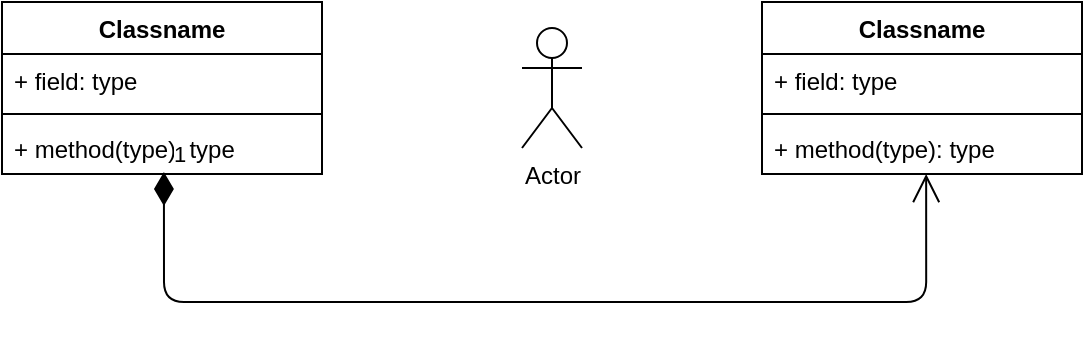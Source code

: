 <mxfile version="14.9.8" type="github">
  <diagram id="BVzkBOUHuYVj_yl_JXKN" name="Page-1">
    <mxGraphModel dx="1220" dy="603" grid="1" gridSize="10" guides="1" tooltips="1" connect="1" arrows="1" fold="1" page="1" pageScale="1" pageWidth="850" pageHeight="1100" math="0" shadow="0">
      <root>
        <mxCell id="0" />
        <mxCell id="1" parent="0" />
        <mxCell id="Gux7xIvFTDFnu7POPNC0-7" value="Classname" style="swimlane;fontStyle=1;align=center;verticalAlign=top;childLayout=stackLayout;horizontal=1;startSize=26;horizontalStack=0;resizeParent=1;resizeParentMax=0;resizeLast=0;collapsible=1;marginBottom=0;" vertex="1" parent="1">
          <mxGeometry x="120" y="170" width="160" height="86" as="geometry" />
        </mxCell>
        <mxCell id="Gux7xIvFTDFnu7POPNC0-8" value="+ field: type" style="text;strokeColor=none;fillColor=none;align=left;verticalAlign=top;spacingLeft=4;spacingRight=4;overflow=hidden;rotatable=0;points=[[0,0.5],[1,0.5]];portConstraint=eastwest;" vertex="1" parent="Gux7xIvFTDFnu7POPNC0-7">
          <mxGeometry y="26" width="160" height="26" as="geometry" />
        </mxCell>
        <mxCell id="Gux7xIvFTDFnu7POPNC0-9" value="" style="line;strokeWidth=1;fillColor=none;align=left;verticalAlign=middle;spacingTop=-1;spacingLeft=3;spacingRight=3;rotatable=0;labelPosition=right;points=[];portConstraint=eastwest;" vertex="1" parent="Gux7xIvFTDFnu7POPNC0-7">
          <mxGeometry y="52" width="160" height="8" as="geometry" />
        </mxCell>
        <mxCell id="Gux7xIvFTDFnu7POPNC0-10" value="+ method(type): type" style="text;strokeColor=none;fillColor=none;align=left;verticalAlign=top;spacingLeft=4;spacingRight=4;overflow=hidden;rotatable=0;points=[[0,0.5],[1,0.5]];portConstraint=eastwest;" vertex="1" parent="Gux7xIvFTDFnu7POPNC0-7">
          <mxGeometry y="60" width="160" height="26" as="geometry" />
        </mxCell>
        <mxCell id="Gux7xIvFTDFnu7POPNC0-11" value="Classname" style="swimlane;fontStyle=1;align=center;verticalAlign=top;childLayout=stackLayout;horizontal=1;startSize=26;horizontalStack=0;resizeParent=1;resizeParentMax=0;resizeLast=0;collapsible=1;marginBottom=0;" vertex="1" parent="1">
          <mxGeometry x="500" y="170" width="160" height="86" as="geometry" />
        </mxCell>
        <mxCell id="Gux7xIvFTDFnu7POPNC0-12" value="+ field: type" style="text;strokeColor=none;fillColor=none;align=left;verticalAlign=top;spacingLeft=4;spacingRight=4;overflow=hidden;rotatable=0;points=[[0,0.5],[1,0.5]];portConstraint=eastwest;" vertex="1" parent="Gux7xIvFTDFnu7POPNC0-11">
          <mxGeometry y="26" width="160" height="26" as="geometry" />
        </mxCell>
        <mxCell id="Gux7xIvFTDFnu7POPNC0-13" value="" style="line;strokeWidth=1;fillColor=none;align=left;verticalAlign=middle;spacingTop=-1;spacingLeft=3;spacingRight=3;rotatable=0;labelPosition=right;points=[];portConstraint=eastwest;" vertex="1" parent="Gux7xIvFTDFnu7POPNC0-11">
          <mxGeometry y="52" width="160" height="8" as="geometry" />
        </mxCell>
        <mxCell id="Gux7xIvFTDFnu7POPNC0-14" value="+ method(type): type" style="text;strokeColor=none;fillColor=none;align=left;verticalAlign=top;spacingLeft=4;spacingRight=4;overflow=hidden;rotatable=0;points=[[0,0.5],[1,0.5]];portConstraint=eastwest;" vertex="1" parent="Gux7xIvFTDFnu7POPNC0-11">
          <mxGeometry y="60" width="160" height="26" as="geometry" />
        </mxCell>
        <mxCell id="Gux7xIvFTDFnu7POPNC0-15" value="1" style="endArrow=open;html=1;endSize=12;startArrow=diamondThin;startSize=14;startFill=1;edgeStyle=orthogonalEdgeStyle;align=left;verticalAlign=bottom;exitX=0.506;exitY=0.962;exitDx=0;exitDy=0;exitPerimeter=0;entryX=0.513;entryY=1;entryDx=0;entryDy=0;entryPerimeter=0;" edge="1" parent="1" source="Gux7xIvFTDFnu7POPNC0-10" target="Gux7xIvFTDFnu7POPNC0-14">
          <mxGeometry x="-1" y="3" relative="1" as="geometry">
            <mxPoint x="340" y="270" as="sourcePoint" />
            <mxPoint x="500" y="270" as="targetPoint" />
            <Array as="points">
              <mxPoint x="201" y="320" />
              <mxPoint x="582" y="320" />
            </Array>
          </mxGeometry>
        </mxCell>
        <mxCell id="Gux7xIvFTDFnu7POPNC0-16" value="Actor" style="shape=umlActor;verticalLabelPosition=bottom;verticalAlign=top;html=1;" vertex="1" parent="1">
          <mxGeometry x="380" y="183" width="30" height="60" as="geometry" />
        </mxCell>
      </root>
    </mxGraphModel>
  </diagram>
</mxfile>

